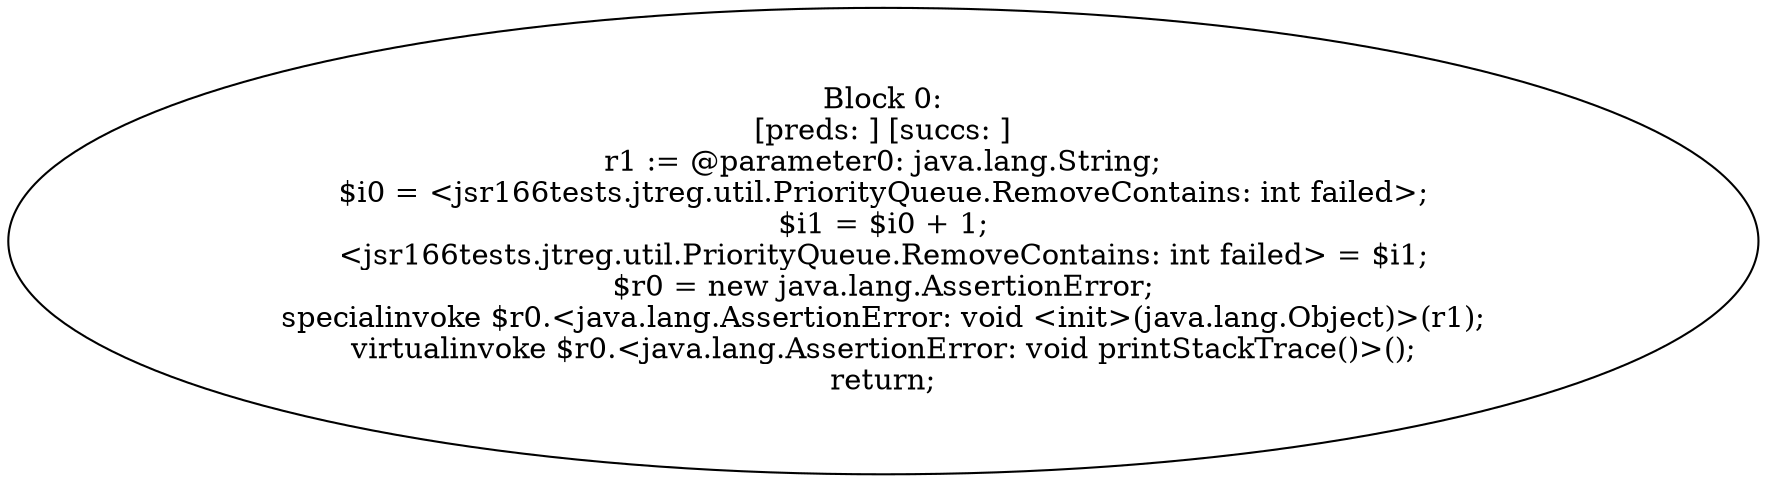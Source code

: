 digraph "unitGraph" {
    "Block 0:
[preds: ] [succs: ]
r1 := @parameter0: java.lang.String;
$i0 = <jsr166tests.jtreg.util.PriorityQueue.RemoveContains: int failed>;
$i1 = $i0 + 1;
<jsr166tests.jtreg.util.PriorityQueue.RemoveContains: int failed> = $i1;
$r0 = new java.lang.AssertionError;
specialinvoke $r0.<java.lang.AssertionError: void <init>(java.lang.Object)>(r1);
virtualinvoke $r0.<java.lang.AssertionError: void printStackTrace()>();
return;
"
}
